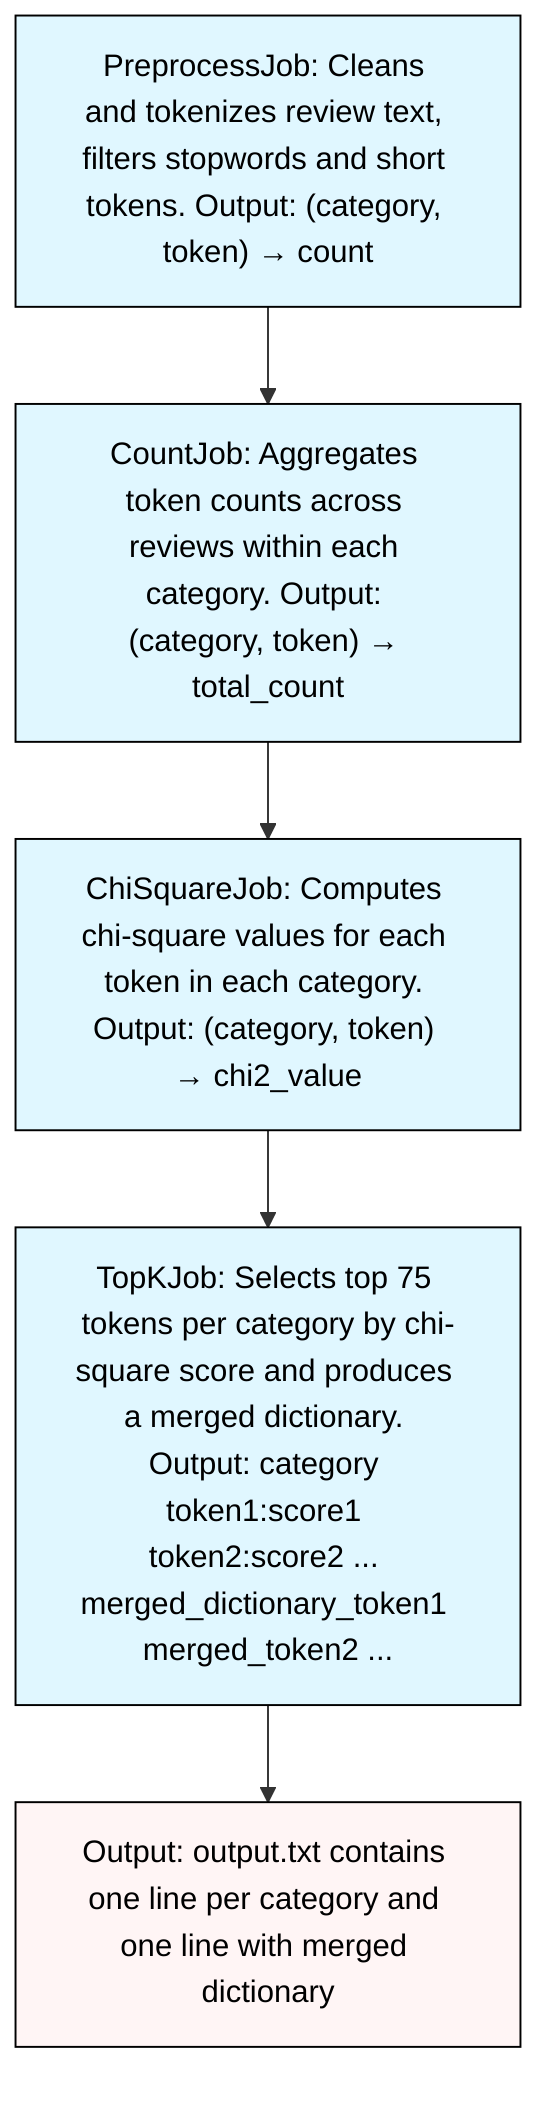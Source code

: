 flowchart TD
    A["PreprocessJob: Cleans and tokenizes review text, filters stopwords and short tokens. Output: (category, token) → count"] -->
    B["CountJob: Aggregates token counts across reviews within each category. Output: (category, token) → total_count"] -->
    C["ChiSquareJob: Computes chi-square values for each token in each category. Output: (category, token) → chi2_value"] -->
    D["TopKJob: Selects top 75 tokens per category by chi-square score and produces a merged dictionary. Output: category token1:score1 token2:score2 ... merged_dictionary_token1 merged_token2 ..."] -->
    E["Output: output.txt contains one line per category and one line with merged dictionary"]

    classDef stage fill:#e0f7ff,stroke:#000,color:#000;
    classDef file fill:#fff5f5,stroke:#000,color:#000;

    class A,B,C,D stage;
    class E file;
